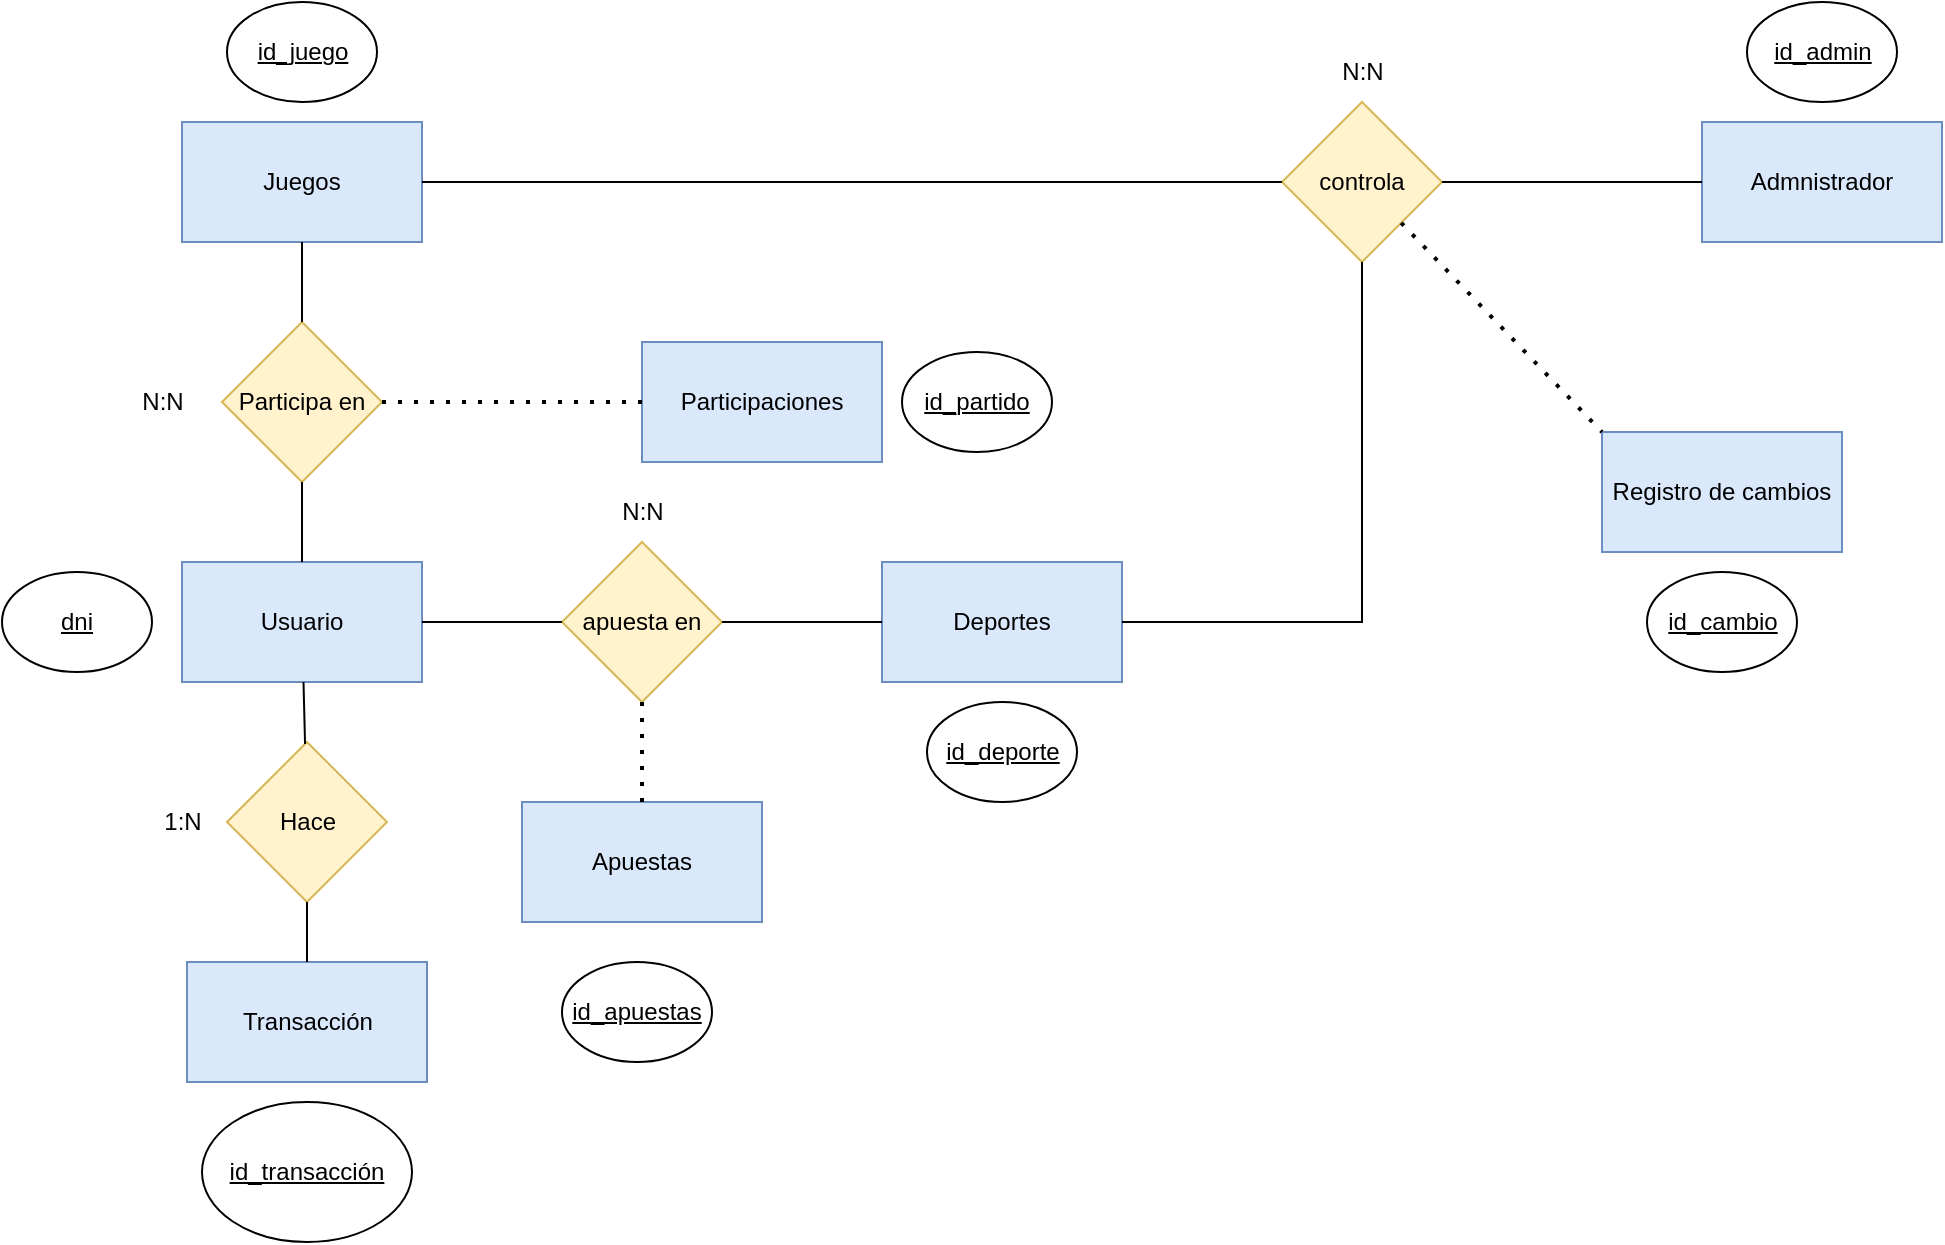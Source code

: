 <mxfile version="24.4.4" type="google">
  <diagram id="R2lEEEUBdFMjLlhIrx00" name="Page-1">
    <mxGraphModel grid="1" page="1" gridSize="10" guides="1" tooltips="1" connect="1" arrows="1" fold="1" pageScale="1" pageWidth="850" pageHeight="1100" math="0" shadow="0" extFonts="Permanent Marker^https://fonts.googleapis.com/css?family=Permanent+Marker">
      <root>
        <mxCell id="0" />
        <mxCell id="1" parent="0" />
        <mxCell id="B9YTnvrDeYWZBAEzdXmM-1" value="&lt;div&gt;Usuario&lt;/div&gt;" style="rounded=0;whiteSpace=wrap;html=1;fillColor=#dae8fc;strokeColor=#6c8ebf;" vertex="1" parent="1">
          <mxGeometry x="370" y="350" width="120" height="60" as="geometry" />
        </mxCell>
        <mxCell id="B9YTnvrDeYWZBAEzdXmM-2" value="Juegos" style="rounded=0;whiteSpace=wrap;html=1;fillColor=#dae8fc;strokeColor=#6c8ebf;" vertex="1" parent="1">
          <mxGeometry x="370" y="130" width="120" height="60" as="geometry" />
        </mxCell>
        <mxCell id="B9YTnvrDeYWZBAEzdXmM-3" value="Participaciones" style="rounded=0;whiteSpace=wrap;html=1;fillColor=#dae8fc;strokeColor=#6c8ebf;" vertex="1" parent="1">
          <mxGeometry x="600" y="240" width="120" height="60" as="geometry" />
        </mxCell>
        <mxCell id="B9YTnvrDeYWZBAEzdXmM-4" value="Transacción" style="rounded=0;whiteSpace=wrap;html=1;fillColor=#dae8fc;strokeColor=#6c8ebf;" vertex="1" parent="1">
          <mxGeometry x="372.5" y="550" width="120" height="60" as="geometry" />
        </mxCell>
        <mxCell id="B9YTnvrDeYWZBAEzdXmM-5" value="Participa en" style="rhombus;whiteSpace=wrap;html=1;fillColor=#fff2cc;strokeColor=#d6b656;" vertex="1" parent="1">
          <mxGeometry x="390" y="230" width="80" height="80" as="geometry" />
        </mxCell>
        <mxCell id="B9YTnvrDeYWZBAEzdXmM-6" value="Hace" style="rhombus;whiteSpace=wrap;html=1;fillColor=#fff2cc;strokeColor=#d6b656;" vertex="1" parent="1">
          <mxGeometry x="392.5" y="440" width="80" height="80" as="geometry" />
        </mxCell>
        <mxCell id="B9YTnvrDeYWZBAEzdXmM-13" value="" style="endArrow=none;html=1;rounded=0;" edge="1" parent="1" source="B9YTnvrDeYWZBAEzdXmM-2" target="B9YTnvrDeYWZBAEzdXmM-5">
          <mxGeometry width="50" height="50" relative="1" as="geometry">
            <mxPoint x="510" y="166.844" as="sourcePoint" />
            <mxPoint x="675" y="160" as="targetPoint" />
          </mxGeometry>
        </mxCell>
        <mxCell id="B9YTnvrDeYWZBAEzdXmM-15" value="" style="endArrow=none;html=1;rounded=0;" edge="1" parent="1" source="B9YTnvrDeYWZBAEzdXmM-1" target="B9YTnvrDeYWZBAEzdXmM-5">
          <mxGeometry width="50" height="50" relative="1" as="geometry">
            <mxPoint x="520" y="440" as="sourcePoint" />
            <mxPoint x="570" y="390" as="targetPoint" />
          </mxGeometry>
        </mxCell>
        <mxCell id="B9YTnvrDeYWZBAEzdXmM-17" value="" style="endArrow=none;html=1;rounded=0;" edge="1" parent="1" source="B9YTnvrDeYWZBAEzdXmM-6" target="B9YTnvrDeYWZBAEzdXmM-1">
          <mxGeometry width="50" height="50" relative="1" as="geometry">
            <mxPoint x="360" y="500" as="sourcePoint" />
            <mxPoint x="410" y="450" as="targetPoint" />
          </mxGeometry>
        </mxCell>
        <mxCell id="B9YTnvrDeYWZBAEzdXmM-18" value="" style="endArrow=none;html=1;rounded=0;" edge="1" parent="1" source="B9YTnvrDeYWZBAEzdXmM-4" target="B9YTnvrDeYWZBAEzdXmM-6">
          <mxGeometry width="50" height="50" relative="1" as="geometry">
            <mxPoint x="400" y="630" as="sourcePoint" />
            <mxPoint x="450" y="580" as="targetPoint" />
          </mxGeometry>
        </mxCell>
        <mxCell id="B9YTnvrDeYWZBAEzdXmM-19" value="&lt;u&gt;dni&lt;/u&gt;" style="ellipse;whiteSpace=wrap;html=1;" vertex="1" parent="1">
          <mxGeometry x="280" y="355" width="75" height="50" as="geometry" />
        </mxCell>
        <mxCell id="B9YTnvrDeYWZBAEzdXmM-20" value="&lt;u&gt;id_partido&lt;/u&gt;" style="ellipse;whiteSpace=wrap;html=1;" vertex="1" parent="1">
          <mxGeometry x="730" y="245" width="75" height="50" as="geometry" />
        </mxCell>
        <mxCell id="B9YTnvrDeYWZBAEzdXmM-21" value="&lt;u&gt;id_transacción&lt;/u&gt;" style="ellipse;whiteSpace=wrap;html=1;" vertex="1" parent="1">
          <mxGeometry x="380" y="620" width="105" height="70" as="geometry" />
        </mxCell>
        <mxCell id="B9YTnvrDeYWZBAEzdXmM-23" value="&lt;u&gt;id_juego&lt;/u&gt;" style="ellipse;whiteSpace=wrap;html=1;" vertex="1" parent="1">
          <mxGeometry x="392.5" y="70" width="75" height="50" as="geometry" />
        </mxCell>
        <mxCell id="B9YTnvrDeYWZBAEzdXmM-24" value="" style="endArrow=none;dashed=1;html=1;dashPattern=1 3;strokeWidth=2;rounded=0;" edge="1" parent="1" source="B9YTnvrDeYWZBAEzdXmM-5" target="B9YTnvrDeYWZBAEzdXmM-3">
          <mxGeometry width="50" height="50" relative="1" as="geometry">
            <mxPoint x="520" y="320" as="sourcePoint" />
            <mxPoint x="570" y="270" as="targetPoint" />
          </mxGeometry>
        </mxCell>
        <mxCell id="B9YTnvrDeYWZBAEzdXmM-27" value="N:N" style="text;html=1;align=center;verticalAlign=middle;resizable=0;points=[];autosize=1;strokeColor=none;fillColor=none;" vertex="1" parent="1">
          <mxGeometry x="340" y="255" width="40" height="30" as="geometry" />
        </mxCell>
        <mxCell id="C3OcBuz0bXuArvXqiO4y-1" value="Deportes" style="rounded=0;whiteSpace=wrap;html=1;fillColor=#dae8fc;strokeColor=#6c8ebf;" vertex="1" parent="1">
          <mxGeometry x="720" y="350" width="120" height="60" as="geometry" />
        </mxCell>
        <mxCell id="C3OcBuz0bXuArvXqiO4y-2" value="apuesta en" style="rhombus;whiteSpace=wrap;html=1;fillColor=#fff2cc;strokeColor=#d6b656;" vertex="1" parent="1">
          <mxGeometry x="560" y="340" width="80" height="80" as="geometry" />
        </mxCell>
        <mxCell id="C3OcBuz0bXuArvXqiO4y-3" value="" style="endArrow=none;html=1;rounded=0;" edge="1" parent="1" source="B9YTnvrDeYWZBAEzdXmM-1" target="C3OcBuz0bXuArvXqiO4y-2">
          <mxGeometry width="50" height="50" relative="1" as="geometry">
            <mxPoint x="620" y="530" as="sourcePoint" />
            <mxPoint x="670" y="480" as="targetPoint" />
          </mxGeometry>
        </mxCell>
        <mxCell id="C3OcBuz0bXuArvXqiO4y-4" value="" style="endArrow=none;html=1;rounded=0;" edge="1" parent="1" source="C3OcBuz0bXuArvXqiO4y-2" target="C3OcBuz0bXuArvXqiO4y-1">
          <mxGeometry width="50" height="50" relative="1" as="geometry">
            <mxPoint x="500" y="390" as="sourcePoint" />
            <mxPoint x="570" y="390" as="targetPoint" />
          </mxGeometry>
        </mxCell>
        <mxCell id="C3OcBuz0bXuArvXqiO4y-5" value="&lt;u&gt;id_deporte&lt;/u&gt;" style="ellipse;whiteSpace=wrap;html=1;" vertex="1" parent="1">
          <mxGeometry x="742.5" y="420" width="75" height="50" as="geometry" />
        </mxCell>
        <mxCell id="C3OcBuz0bXuArvXqiO4y-6" value="Apuestas" style="rounded=0;whiteSpace=wrap;html=1;fillColor=#dae8fc;strokeColor=#6c8ebf;" vertex="1" parent="1">
          <mxGeometry x="540" y="470" width="120" height="60" as="geometry" />
        </mxCell>
        <mxCell id="C3OcBuz0bXuArvXqiO4y-7" value="&lt;u&gt;id_apuestas&lt;/u&gt;" style="ellipse;whiteSpace=wrap;html=1;" vertex="1" parent="1">
          <mxGeometry x="560" y="550" width="75" height="50" as="geometry" />
        </mxCell>
        <mxCell id="C3OcBuz0bXuArvXqiO4y-8" value="" style="endArrow=none;dashed=1;html=1;dashPattern=1 3;strokeWidth=2;rounded=0;" edge="1" parent="1" source="C3OcBuz0bXuArvXqiO4y-2" target="C3OcBuz0bXuArvXqiO4y-6">
          <mxGeometry width="50" height="50" relative="1" as="geometry">
            <mxPoint x="480" y="280" as="sourcePoint" />
            <mxPoint x="610" y="280" as="targetPoint" />
          </mxGeometry>
        </mxCell>
        <mxCell id="C3OcBuz0bXuArvXqiO4y-9" value="Admnistrador" style="rounded=0;whiteSpace=wrap;html=1;fillColor=#dae8fc;strokeColor=#6c8ebf;" vertex="1" parent="1">
          <mxGeometry x="1130" y="130" width="120" height="60" as="geometry" />
        </mxCell>
        <mxCell id="C3OcBuz0bXuArvXqiO4y-10" value="controla" style="rhombus;whiteSpace=wrap;html=1;fillColor=#fff2cc;strokeColor=#d6b656;" vertex="1" parent="1">
          <mxGeometry x="920" y="120" width="80" height="80" as="geometry" />
        </mxCell>
        <mxCell id="C3OcBuz0bXuArvXqiO4y-11" value="" style="endArrow=none;html=1;rounded=0;" edge="1" parent="1" source="B9YTnvrDeYWZBAEzdXmM-2" target="C3OcBuz0bXuArvXqiO4y-10">
          <mxGeometry width="50" height="50" relative="1" as="geometry">
            <mxPoint x="520" y="150" as="sourcePoint" />
            <mxPoint x="590" y="150" as="targetPoint" />
          </mxGeometry>
        </mxCell>
        <mxCell id="C3OcBuz0bXuArvXqiO4y-12" value="" style="endArrow=none;html=1;rounded=0;" edge="1" parent="1" source="C3OcBuz0bXuArvXqiO4y-9" target="C3OcBuz0bXuArvXqiO4y-10">
          <mxGeometry width="50" height="50" relative="1" as="geometry">
            <mxPoint x="510" y="400" as="sourcePoint" />
            <mxPoint x="580" y="400" as="targetPoint" />
          </mxGeometry>
        </mxCell>
        <mxCell id="C3OcBuz0bXuArvXqiO4y-15" value="" style="endArrow=none;html=1;rounded=0;" edge="1" parent="1" source="C3OcBuz0bXuArvXqiO4y-10" target="C3OcBuz0bXuArvXqiO4y-1">
          <mxGeometry width="50" height="50" relative="1" as="geometry">
            <mxPoint x="880" y="170" as="sourcePoint" />
            <mxPoint x="930" y="340" as="targetPoint" />
            <Array as="points">
              <mxPoint x="960" y="380" />
            </Array>
          </mxGeometry>
        </mxCell>
        <mxCell id="C3OcBuz0bXuArvXqiO4y-17" value="N:N" style="text;html=1;align=center;verticalAlign=middle;resizable=0;points=[];autosize=1;strokeColor=none;fillColor=none;" vertex="1" parent="1">
          <mxGeometry x="940" y="90" width="40" height="30" as="geometry" />
        </mxCell>
        <mxCell id="C3OcBuz0bXuArvXqiO4y-19" value="Registro de cambios" style="rounded=0;whiteSpace=wrap;html=1;fillColor=#dae8fc;strokeColor=#6c8ebf;" vertex="1" parent="1">
          <mxGeometry x="1080" y="285" width="120" height="60" as="geometry" />
        </mxCell>
        <mxCell id="C3OcBuz0bXuArvXqiO4y-20" value="" style="endArrow=none;dashed=1;html=1;dashPattern=1 3;strokeWidth=2;rounded=0;entryX=0;entryY=0;entryDx=0;entryDy=0;" edge="1" parent="1" source="C3OcBuz0bXuArvXqiO4y-10" target="C3OcBuz0bXuArvXqiO4y-19">
          <mxGeometry width="50" height="50" relative="1" as="geometry">
            <mxPoint x="1020" y="230" as="sourcePoint" />
            <mxPoint x="1150" y="230" as="targetPoint" />
          </mxGeometry>
        </mxCell>
        <mxCell id="C3OcBuz0bXuArvXqiO4y-21" value="&lt;u&gt;id_admin&lt;/u&gt;" style="ellipse;whiteSpace=wrap;html=1;" vertex="1" parent="1">
          <mxGeometry x="1152.5" y="70" width="75" height="50" as="geometry" />
        </mxCell>
        <mxCell id="C3OcBuz0bXuArvXqiO4y-22" value="&lt;u&gt;id_cambio&lt;/u&gt;" style="ellipse;whiteSpace=wrap;html=1;" vertex="1" parent="1">
          <mxGeometry x="1102.5" y="355" width="75" height="50" as="geometry" />
        </mxCell>
        <mxCell id="hik6aCUA7Qb9m9Gh-bRY-1" value="N:N" style="text;html=1;align=center;verticalAlign=middle;resizable=0;points=[];autosize=1;strokeColor=none;fillColor=none;" vertex="1" parent="1">
          <mxGeometry x="580" y="310" width="40" height="30" as="geometry" />
        </mxCell>
        <mxCell id="hik6aCUA7Qb9m9Gh-bRY-2" value="1:N" style="text;html=1;align=center;verticalAlign=middle;resizable=0;points=[];autosize=1;strokeColor=none;fillColor=none;" vertex="1" parent="1">
          <mxGeometry x="350" y="465" width="40" height="30" as="geometry" />
        </mxCell>
      </root>
    </mxGraphModel>
  </diagram>
</mxfile>
